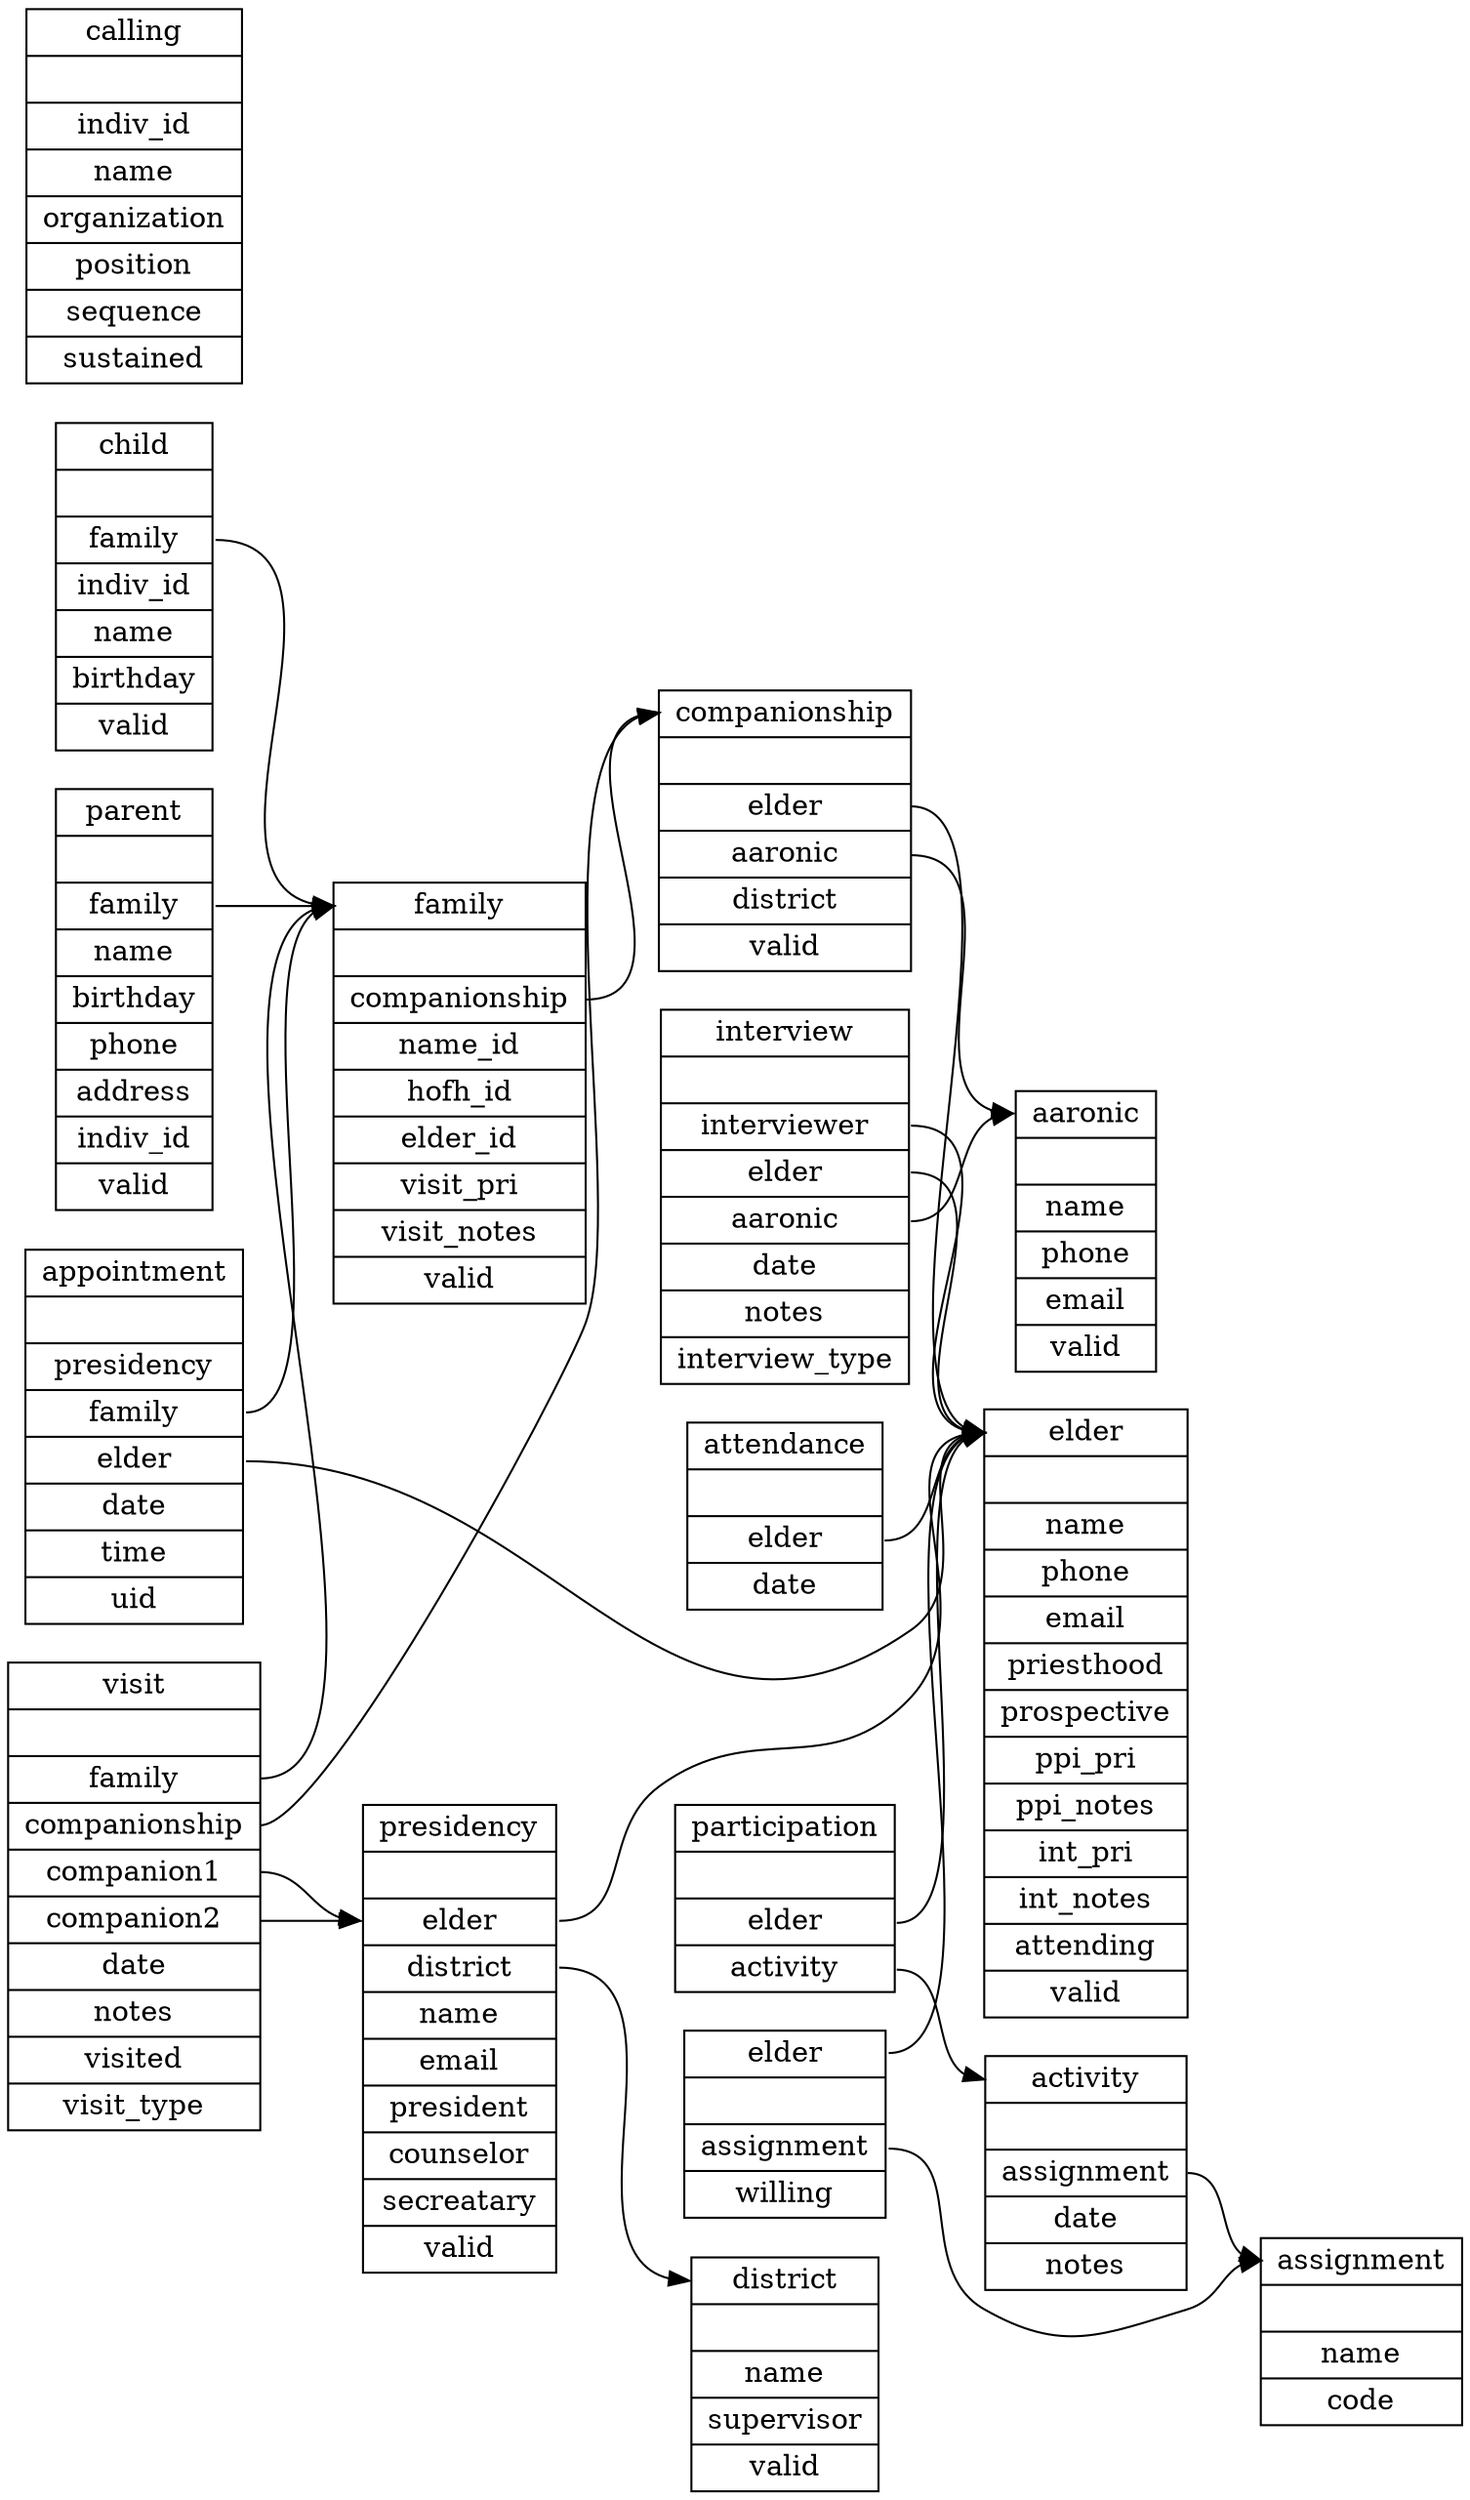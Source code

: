digraph schema {
  graph [
    rankdir = "LR"
  ];
  family   [
    label = "<f> family||<c> companionship|<n> name_id|<i> hofh_id|<e> elder_id|<vp> visit_pri|<vn> visit_notes|<v> valid"
    shape = "record"
  ];
  elder   [
    label = "<e> elder||<n> name|<p> phone|<em> email|<po> priesthood|<pr> prospective|<pp> ppi_pri|<t> ppi_notes|<ip> int_pri|<in> int_notes|<a> attending|<v> valid"
    shape = "record"
  ];
  companionship   [
    label = "<c> companionship||<e> elder|<a> aaronic|<d> district|<v> valid"
    shape = "record"
  ];
  visit   [
    label = "<v> visit||<f> family|<c> companionship|<c1> companion1|<c2> companion2|<t> date|<n> notes|<v> visited|<vt> visit_type"
    shape = "record"
  ];
  interview   [
    label = "<in> interview||<i> interviewer|<e> elder|<a> aaronic|<t> date|<n> notes|<it> interview_type"
    shape = "record"
  ];
  activity   [
    label = "<a> activity||<s> assignment|<t> date|<n> notes"
    shape = "record"
  ];
  participation   [
    label = "participation||<e> elder|<a> activity"
    shape = "record"
  ];
  attendance   [
    label = "attendance||<e> elder|<d> date"
    shape = "record"
  ];
  child	[
    label = "<c> child||<f> family|<i> indiv_id|<n> name|<b> birthday|<v> valid"
    shape = "record"
  ]; 
  parent	[
    label = "<p> parent||<f> family|<n> name|<b> birthday|<p> phone|<a> address|<i>indiv_id|<v> valid"
    shape = "record"
  ]; 
  aaronic       [
    label = "<a> aaronic||<n> name|<p> phone|<em> email|<v> valid"
    shape = "record"
  ];
  appointment   [
    label = "<a> appointment||<p> presidency|<f> family|<e> elder |<d> date|<t> time|<u> uid"
    shape = "record"
  ];
  assignment    [
    label = "<a> assignment||<n> name|<c> code"
    shape = "record"
  ];
  calling       [
    label = "calling||<i> indiv_id|<n> name|<o> organization|<p> position|<s> sequence|<t> sustained"
    shape = "record"
  ];
  district      [
    label = "<d> district||<n> name|<s> supervisor|<v> valid"
    shape = "record"
  ];
  presidency    [
    label = "<p> presidency||<e> elder|<d> district|<n> name|<em> email|<pr> president|<cn> counselor|<sec> secreatary|<v> valid"
    shape = "record"
  ];
  willingness   [
    label = "<e> elder||<a> assignment|<w> willing"
    shape = "record"
  ];

  family:c        -> companionship:c
  companionship:e -> elder:e
  companionship:a -> aaronic:a

  appointment:e   -> elder:e
  appointment:f   -> family:f

  interview:e     -> elder:e
  interview:i     -> elder:e
  interview:a     -> aaronic:a

  presidency:e    -> elder:e
  presidency:d    -> district:d

  willingness:e   -> elder:e
  willingness:a   -> assignment:a

  activity:s      -> assignment:a

  visit:c         -> companionship:c
  visit:f         -> family:f
  visit:c1        -> presidency:e
  visit:c2        -> presidency:e

  participation:e -> elder:e
  participation:a -> activity:a

  attendance:e    -> elder:e

  child:f         -> family:f
  parent:f        -> family:f
}
